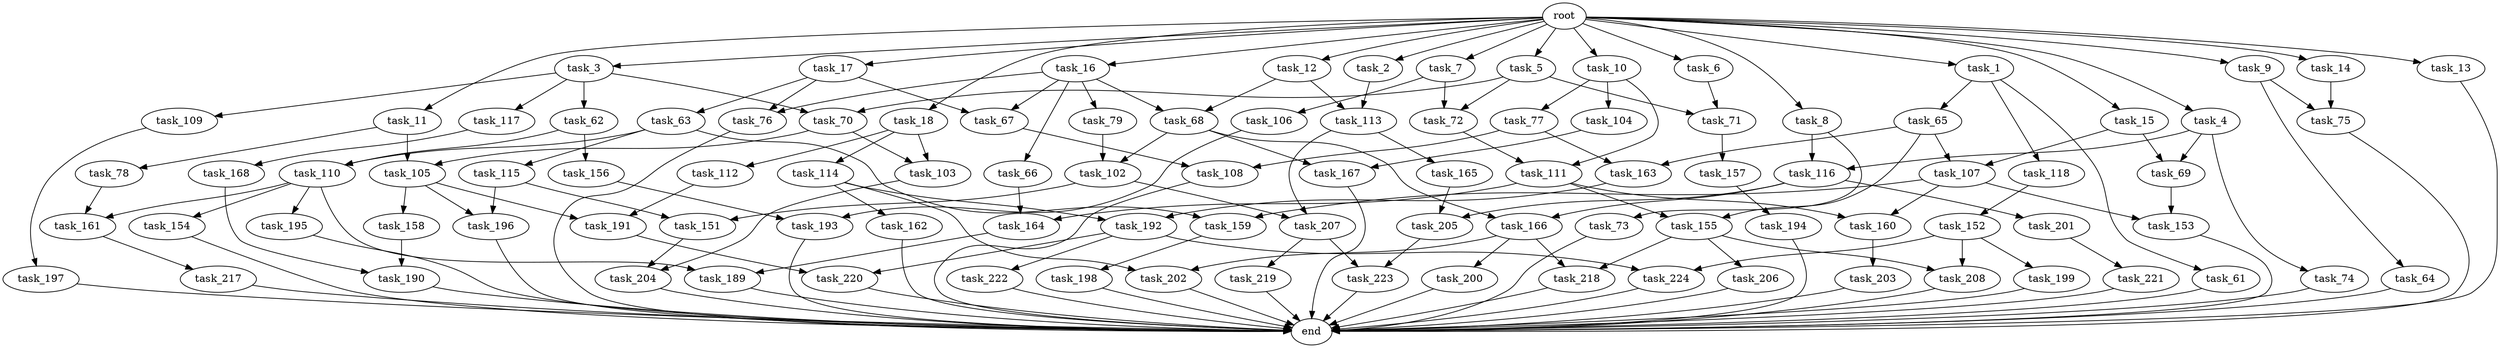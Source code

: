 digraph G {
  task_11 [size="2.048000"];
  task_204 [size="2559800508.416000"];
  task_195 [size="1099511627.776000"];
  task_64 [size="429496729.600000"];
  task_17 [size="2.048000"];
  task_190 [size="1047972020.224000"];
  task_219 [size="154618822.656000"];
  task_217 [size="841813590.016000"];
  task_72 [size="1786706395.136000"];
  task_69 [size="1872605741.056000"];
  task_104 [size="274877906.944000"];
  task_155 [size="343597383.680000"];
  task_113 [size="1666447310.848000"];
  task_189 [size="1717986918.400000"];
  task_199 [size="841813590.016000"];
  task_73 [size="1391569403.904000"];
  task_197 [size="841813590.016000"];
  task_224 [size="2233382993.920000"];
  task_67 [size="3109556322.304000"];
  task_109 [size="841813590.016000"];
  task_7 [size="2.048000"];
  task_79 [size="1717986918.400000"];
  task_157 [size="1099511627.776000"];
  task_205 [size="996432412.672000"];
  task_115 [size="618475290.624000"];
  end [size="0.000000"];
  task_206 [size="429496729.600000"];
  task_192 [size="1271310319.616000"];
  task_203 [size="154618822.656000"];
  task_63 [size="1391569403.904000"];
  task_61 [size="841813590.016000"];
  task_164 [size="429496729.600000"];
  task_107 [size="1786706395.136000"];
  task_196 [size="910533066.752000"];
  task_112 [size="68719476.736000"];
  task_105 [size="1271310319.616000"];
  task_198 [size="618475290.624000"];
  task_202 [size="1683627180.032000"];
  task_3 [size="2.048000"];
  task_207 [size="1529008357.376000"];
  task_14 [size="2.048000"];
  task_62 [size="841813590.016000"];
  task_153 [size="2817498546.176000"];
  task_223 [size="773094113.280000"];
  task_108 [size="1374389534.720000"];
  task_158 [size="68719476.736000"];
  task_9 [size="2.048000"];
  task_8 [size="2.048000"];
  task_75 [size="858993459.200000"];
  root [size="0.000000"];
  task_191 [size="1168231104.512000"];
  task_161 [size="1254130450.432000"];
  task_218 [size="1271310319.616000"];
  task_165 [size="429496729.600000"];
  task_4 [size="2.048000"];
  task_70 [size="2559800508.416000"];
  task_65 [size="841813590.016000"];
  task_78 [size="429496729.600000"];
  task_13 [size="2.048000"];
  task_194 [size="841813590.016000"];
  task_66 [size="1717986918.400000"];
  task_5 [size="2.048000"];
  task_168 [size="618475290.624000"];
  task_154 [size="1099511627.776000"];
  task_200 [size="841813590.016000"];
  task_6 [size="2.048000"];
  task_220 [size="1546188226.560000"];
  task_116 [size="1546188226.560000"];
  task_16 [size="2.048000"];
  task_201 [size="841813590.016000"];
  task_152 [size="68719476.736000"];
  task_106 [size="68719476.736000"];
  task_117 [size="841813590.016000"];
  task_18 [size="2.048000"];
  task_15 [size="2.048000"];
  task_166 [size="1460288880.640000"];
  task_10 [size="2.048000"];
  task_118 [size="841813590.016000"];
  task_110 [size="1047972020.224000"];
  task_74 [size="154618822.656000"];
  task_103 [size="910533066.752000"];
  task_160 [size="1992864825.344000"];
  task_1 [size="2.048000"];
  task_208 [size="1271310319.616000"];
  task_222 [size="1391569403.904000"];
  task_159 [size="2336462209.024000"];
  task_151 [size="1941325217.792000"];
  task_156 [size="429496729.600000"];
  task_68 [size="1992864825.344000"];
  task_2 [size="2.048000"];
  task_71 [size="1872605741.056000"];
  task_114 [size="68719476.736000"];
  task_12 [size="2.048000"];
  task_111 [size="1666447310.848000"];
  task_167 [size="1047972020.224000"];
  task_163 [size="1168231104.512000"];
  task_221 [size="1717986918.400000"];
  task_102 [size="1460288880.640000"];
  task_193 [size="858993459.200000"];
  task_162 [size="841813590.016000"];
  task_77 [size="274877906.944000"];
  task_76 [size="3109556322.304000"];

  task_11 -> task_78 [size="209715200.000000"];
  task_11 -> task_105 [size="209715200.000000"];
  task_204 -> end [size="1.000000"];
  task_195 -> end [size="1.000000"];
  task_64 -> end [size="1.000000"];
  task_17 -> task_67 [size="679477248.000000"];
  task_17 -> task_76 [size="679477248.000000"];
  task_17 -> task_63 [size="679477248.000000"];
  task_190 -> end [size="1.000000"];
  task_219 -> end [size="1.000000"];
  task_217 -> end [size="1.000000"];
  task_72 -> task_111 [size="679477248.000000"];
  task_69 -> task_153 [size="536870912.000000"];
  task_104 -> task_167 [size="209715200.000000"];
  task_155 -> task_218 [size="209715200.000000"];
  task_155 -> task_206 [size="209715200.000000"];
  task_155 -> task_208 [size="209715200.000000"];
  task_113 -> task_207 [size="209715200.000000"];
  task_113 -> task_165 [size="209715200.000000"];
  task_189 -> end [size="1.000000"];
  task_199 -> end [size="1.000000"];
  task_73 -> end [size="1.000000"];
  task_197 -> end [size="1.000000"];
  task_224 -> end [size="1.000000"];
  task_67 -> task_108 [size="134217728.000000"];
  task_109 -> task_197 [size="411041792.000000"];
  task_7 -> task_72 [size="33554432.000000"];
  task_7 -> task_106 [size="33554432.000000"];
  task_79 -> task_102 [size="411041792.000000"];
  task_157 -> task_194 [size="411041792.000000"];
  task_205 -> task_223 [size="301989888.000000"];
  task_115 -> task_151 [size="411041792.000000"];
  task_115 -> task_196 [size="411041792.000000"];
  task_206 -> end [size="1.000000"];
  task_192 -> task_222 [size="679477248.000000"];
  task_192 -> task_224 [size="679477248.000000"];
  task_192 -> task_220 [size="679477248.000000"];
  task_203 -> end [size="1.000000"];
  task_63 -> task_110 [size="301989888.000000"];
  task_63 -> task_159 [size="301989888.000000"];
  task_63 -> task_115 [size="301989888.000000"];
  task_61 -> end [size="1.000000"];
  task_164 -> task_189 [size="301989888.000000"];
  task_107 -> task_159 [size="838860800.000000"];
  task_107 -> task_160 [size="838860800.000000"];
  task_107 -> task_153 [size="838860800.000000"];
  task_196 -> end [size="1.000000"];
  task_112 -> task_191 [size="536870912.000000"];
  task_105 -> task_191 [size="33554432.000000"];
  task_105 -> task_158 [size="33554432.000000"];
  task_105 -> task_196 [size="33554432.000000"];
  task_198 -> end [size="1.000000"];
  task_202 -> end [size="1.000000"];
  task_3 -> task_109 [size="411041792.000000"];
  task_3 -> task_62 [size="411041792.000000"];
  task_3 -> task_117 [size="411041792.000000"];
  task_3 -> task_70 [size="411041792.000000"];
  task_207 -> task_223 [size="75497472.000000"];
  task_207 -> task_219 [size="75497472.000000"];
  task_14 -> task_75 [size="209715200.000000"];
  task_62 -> task_110 [size="209715200.000000"];
  task_62 -> task_156 [size="209715200.000000"];
  task_153 -> end [size="1.000000"];
  task_223 -> end [size="1.000000"];
  task_108 -> end [size="1.000000"];
  task_158 -> task_190 [size="301989888.000000"];
  task_9 -> task_75 [size="209715200.000000"];
  task_9 -> task_64 [size="209715200.000000"];
  task_8 -> task_73 [size="679477248.000000"];
  task_8 -> task_116 [size="679477248.000000"];
  task_75 -> end [size="1.000000"];
  root -> task_15 [size="1.000000"];
  root -> task_16 [size="1.000000"];
  root -> task_5 [size="1.000000"];
  root -> task_11 [size="1.000000"];
  root -> task_3 [size="1.000000"];
  root -> task_12 [size="1.000000"];
  root -> task_8 [size="1.000000"];
  root -> task_6 [size="1.000000"];
  root -> task_17 [size="1.000000"];
  root -> task_7 [size="1.000000"];
  root -> task_10 [size="1.000000"];
  root -> task_1 [size="1.000000"];
  root -> task_4 [size="1.000000"];
  root -> task_2 [size="1.000000"];
  root -> task_13 [size="1.000000"];
  root -> task_14 [size="1.000000"];
  root -> task_9 [size="1.000000"];
  root -> task_18 [size="1.000000"];
  task_191 -> task_220 [size="75497472.000000"];
  task_161 -> task_217 [size="411041792.000000"];
  task_218 -> end [size="1.000000"];
  task_165 -> task_205 [size="75497472.000000"];
  task_4 -> task_69 [size="75497472.000000"];
  task_4 -> task_116 [size="75497472.000000"];
  task_4 -> task_74 [size="75497472.000000"];
  task_70 -> task_103 [size="411041792.000000"];
  task_70 -> task_105 [size="411041792.000000"];
  task_65 -> task_155 [size="33554432.000000"];
  task_65 -> task_107 [size="33554432.000000"];
  task_65 -> task_163 [size="33554432.000000"];
  task_78 -> task_161 [size="75497472.000000"];
  task_13 -> end [size="1.000000"];
  task_194 -> end [size="1.000000"];
  task_66 -> task_164 [size="75497472.000000"];
  task_5 -> task_72 [size="838860800.000000"];
  task_5 -> task_70 [size="838860800.000000"];
  task_5 -> task_71 [size="838860800.000000"];
  task_168 -> task_190 [size="209715200.000000"];
  task_154 -> end [size="1.000000"];
  task_200 -> end [size="1.000000"];
  task_6 -> task_71 [size="75497472.000000"];
  task_220 -> end [size="1.000000"];
  task_116 -> task_201 [size="411041792.000000"];
  task_116 -> task_166 [size="411041792.000000"];
  task_116 -> task_205 [size="411041792.000000"];
  task_16 -> task_66 [size="838860800.000000"];
  task_16 -> task_67 [size="838860800.000000"];
  task_16 -> task_76 [size="838860800.000000"];
  task_16 -> task_79 [size="838860800.000000"];
  task_16 -> task_68 [size="838860800.000000"];
  task_201 -> task_221 [size="838860800.000000"];
  task_152 -> task_224 [size="411041792.000000"];
  task_152 -> task_199 [size="411041792.000000"];
  task_152 -> task_208 [size="411041792.000000"];
  task_106 -> task_193 [size="209715200.000000"];
  task_117 -> task_168 [size="301989888.000000"];
  task_18 -> task_112 [size="33554432.000000"];
  task_18 -> task_103 [size="33554432.000000"];
  task_18 -> task_114 [size="33554432.000000"];
  task_15 -> task_69 [size="838860800.000000"];
  task_15 -> task_107 [size="838860800.000000"];
  task_166 -> task_200 [size="411041792.000000"];
  task_166 -> task_218 [size="411041792.000000"];
  task_166 -> task_202 [size="411041792.000000"];
  task_10 -> task_77 [size="134217728.000000"];
  task_10 -> task_111 [size="134217728.000000"];
  task_10 -> task_104 [size="134217728.000000"];
  task_118 -> task_152 [size="33554432.000000"];
  task_110 -> task_161 [size="536870912.000000"];
  task_110 -> task_189 [size="536870912.000000"];
  task_110 -> task_195 [size="536870912.000000"];
  task_110 -> task_154 [size="536870912.000000"];
  task_74 -> end [size="1.000000"];
  task_103 -> task_204 [size="411041792.000000"];
  task_160 -> task_203 [size="75497472.000000"];
  task_1 -> task_61 [size="411041792.000000"];
  task_1 -> task_65 [size="411041792.000000"];
  task_1 -> task_118 [size="411041792.000000"];
  task_208 -> end [size="1.000000"];
  task_222 -> end [size="1.000000"];
  task_159 -> task_198 [size="301989888.000000"];
  task_151 -> task_204 [size="838860800.000000"];
  task_156 -> task_193 [size="209715200.000000"];
  task_68 -> task_166 [size="301989888.000000"];
  task_68 -> task_167 [size="301989888.000000"];
  task_68 -> task_102 [size="301989888.000000"];
  task_2 -> task_113 [size="679477248.000000"];
  task_71 -> task_157 [size="536870912.000000"];
  task_114 -> task_162 [size="411041792.000000"];
  task_114 -> task_192 [size="411041792.000000"];
  task_114 -> task_202 [size="411041792.000000"];
  task_12 -> task_113 [size="134217728.000000"];
  task_12 -> task_68 [size="134217728.000000"];
  task_111 -> task_155 [size="134217728.000000"];
  task_111 -> task_164 [size="134217728.000000"];
  task_111 -> task_160 [size="134217728.000000"];
  task_167 -> end [size="1.000000"];
  task_163 -> task_192 [size="209715200.000000"];
  task_221 -> end [size="1.000000"];
  task_102 -> task_207 [size="536870912.000000"];
  task_102 -> task_151 [size="536870912.000000"];
  task_193 -> end [size="1.000000"];
  task_162 -> end [size="1.000000"];
  task_77 -> task_108 [size="536870912.000000"];
  task_77 -> task_163 [size="536870912.000000"];
  task_76 -> end [size="1.000000"];
}
